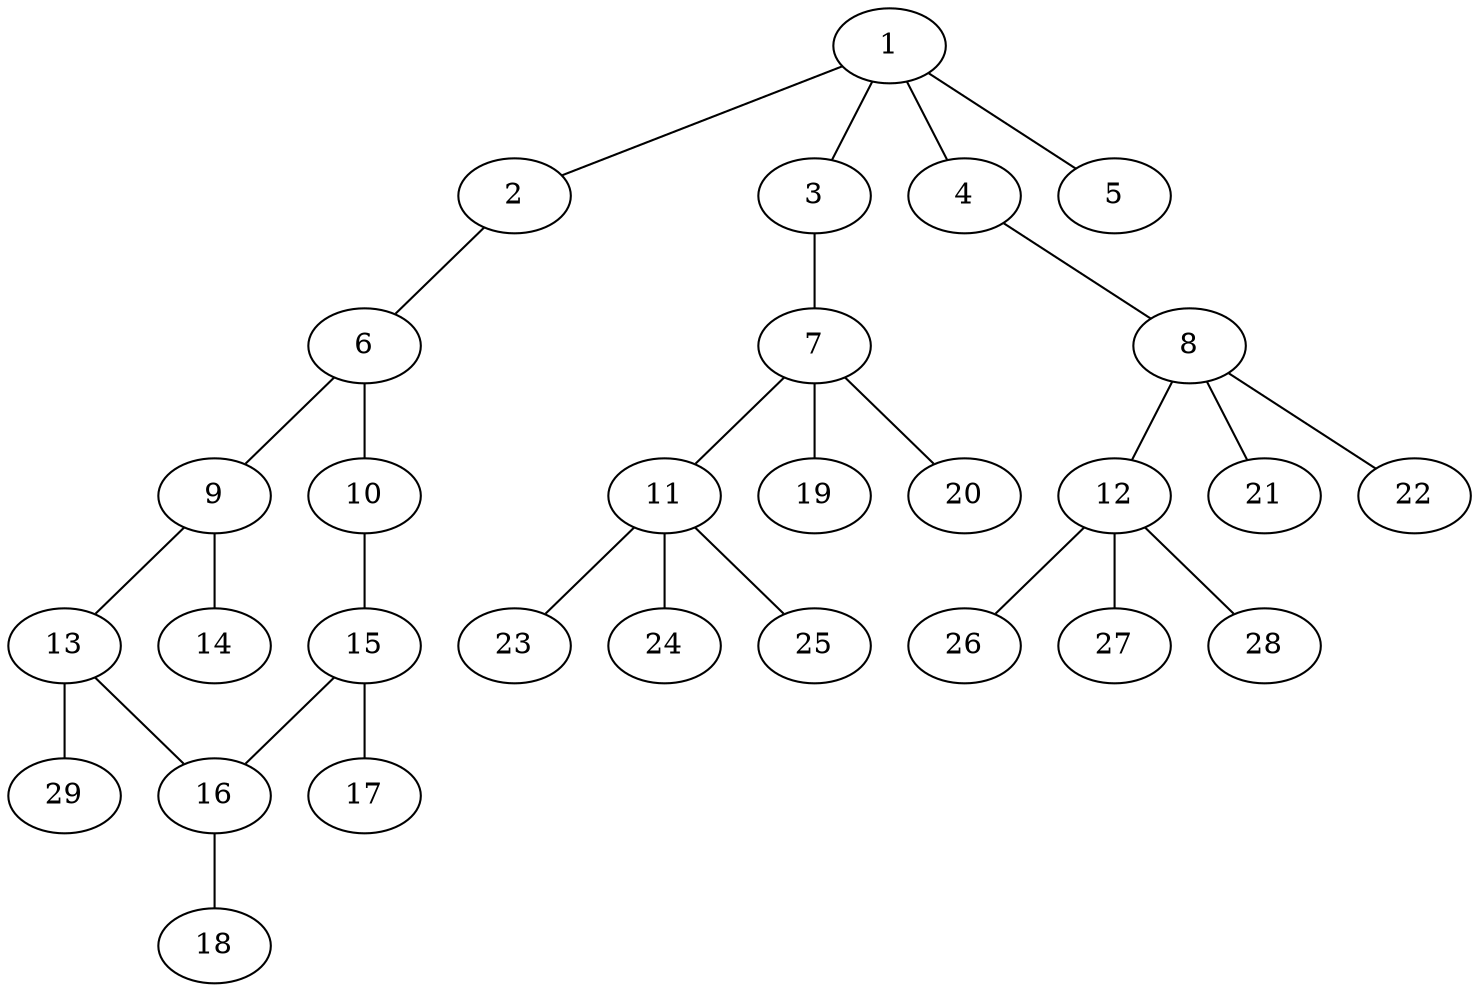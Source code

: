 graph molecule_2501 {
	1	 [chem=P];
	2	 [chem=O];
	1 -- 2	 [valence=1];
	3	 [chem=O];
	1 -- 3	 [valence=1];
	4	 [chem=O];
	1 -- 4	 [valence=1];
	5	 [chem=O];
	1 -- 5	 [valence=2];
	6	 [chem=C];
	2 -- 6	 [valence=1];
	7	 [chem=C];
	3 -- 7	 [valence=1];
	8	 [chem=C];
	4 -- 8	 [valence=1];
	9	 [chem=C];
	6 -- 9	 [valence=2];
	10	 [chem=N];
	6 -- 10	 [valence=1];
	11	 [chem=C];
	7 -- 11	 [valence=1];
	19	 [chem=H];
	7 -- 19	 [valence=1];
	20	 [chem=H];
	7 -- 20	 [valence=1];
	12	 [chem=C];
	8 -- 12	 [valence=1];
	21	 [chem=H];
	8 -- 21	 [valence=1];
	22	 [chem=H];
	8 -- 22	 [valence=1];
	13	 [chem=C];
	9 -- 13	 [valence=1];
	14	 [chem=Cl];
	9 -- 14	 [valence=1];
	15	 [chem=C];
	10 -- 15	 [valence=2];
	23	 [chem=H];
	11 -- 23	 [valence=1];
	24	 [chem=H];
	11 -- 24	 [valence=1];
	25	 [chem=H];
	11 -- 25	 [valence=1];
	26	 [chem=H];
	12 -- 26	 [valence=1];
	27	 [chem=H];
	12 -- 27	 [valence=1];
	28	 [chem=H];
	12 -- 28	 [valence=1];
	16	 [chem=C];
	13 -- 16	 [valence=2];
	29	 [chem=H];
	13 -- 29	 [valence=1];
	15 -- 16	 [valence=1];
	17	 [chem=Cl];
	15 -- 17	 [valence=1];
	18	 [chem=Cl];
	16 -- 18	 [valence=1];
}
